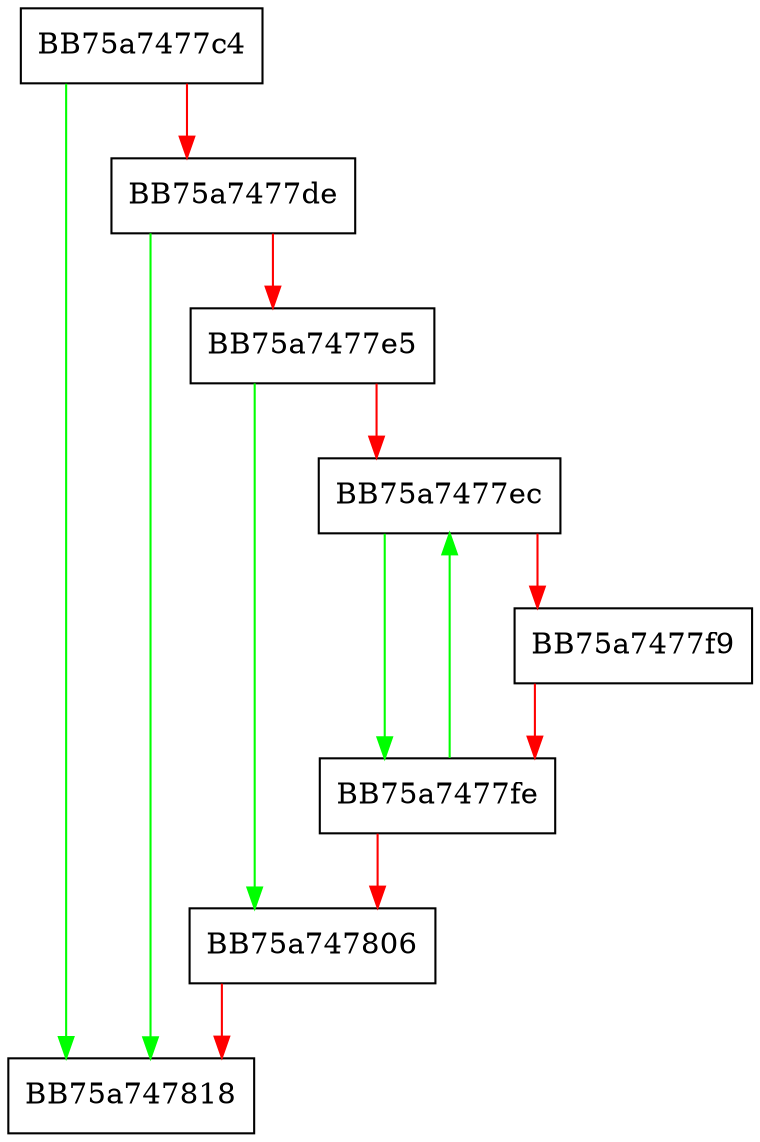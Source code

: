 digraph FreePathArray {
  node [shape="box"];
  graph [splines=ortho];
  BB75a7477c4 -> BB75a747818 [color="green"];
  BB75a7477c4 -> BB75a7477de [color="red"];
  BB75a7477de -> BB75a747818 [color="green"];
  BB75a7477de -> BB75a7477e5 [color="red"];
  BB75a7477e5 -> BB75a747806 [color="green"];
  BB75a7477e5 -> BB75a7477ec [color="red"];
  BB75a7477ec -> BB75a7477fe [color="green"];
  BB75a7477ec -> BB75a7477f9 [color="red"];
  BB75a7477f9 -> BB75a7477fe [color="red"];
  BB75a7477fe -> BB75a7477ec [color="green"];
  BB75a7477fe -> BB75a747806 [color="red"];
  BB75a747806 -> BB75a747818 [color="red"];
}